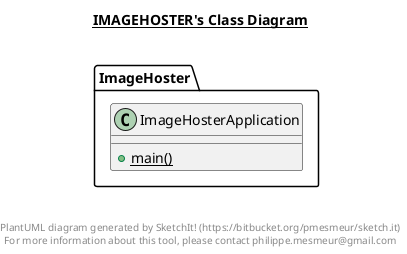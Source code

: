 @startuml

title __IMAGEHOSTER's Class Diagram__\n

  namespace ImageHoster {
    class ImageHoster.ImageHosterApplication {
        {static} + main()
    }
  }
  



right footer


PlantUML diagram generated by SketchIt! (https://bitbucket.org/pmesmeur/sketch.it)
For more information about this tool, please contact philippe.mesmeur@gmail.com
endfooter

@enduml
